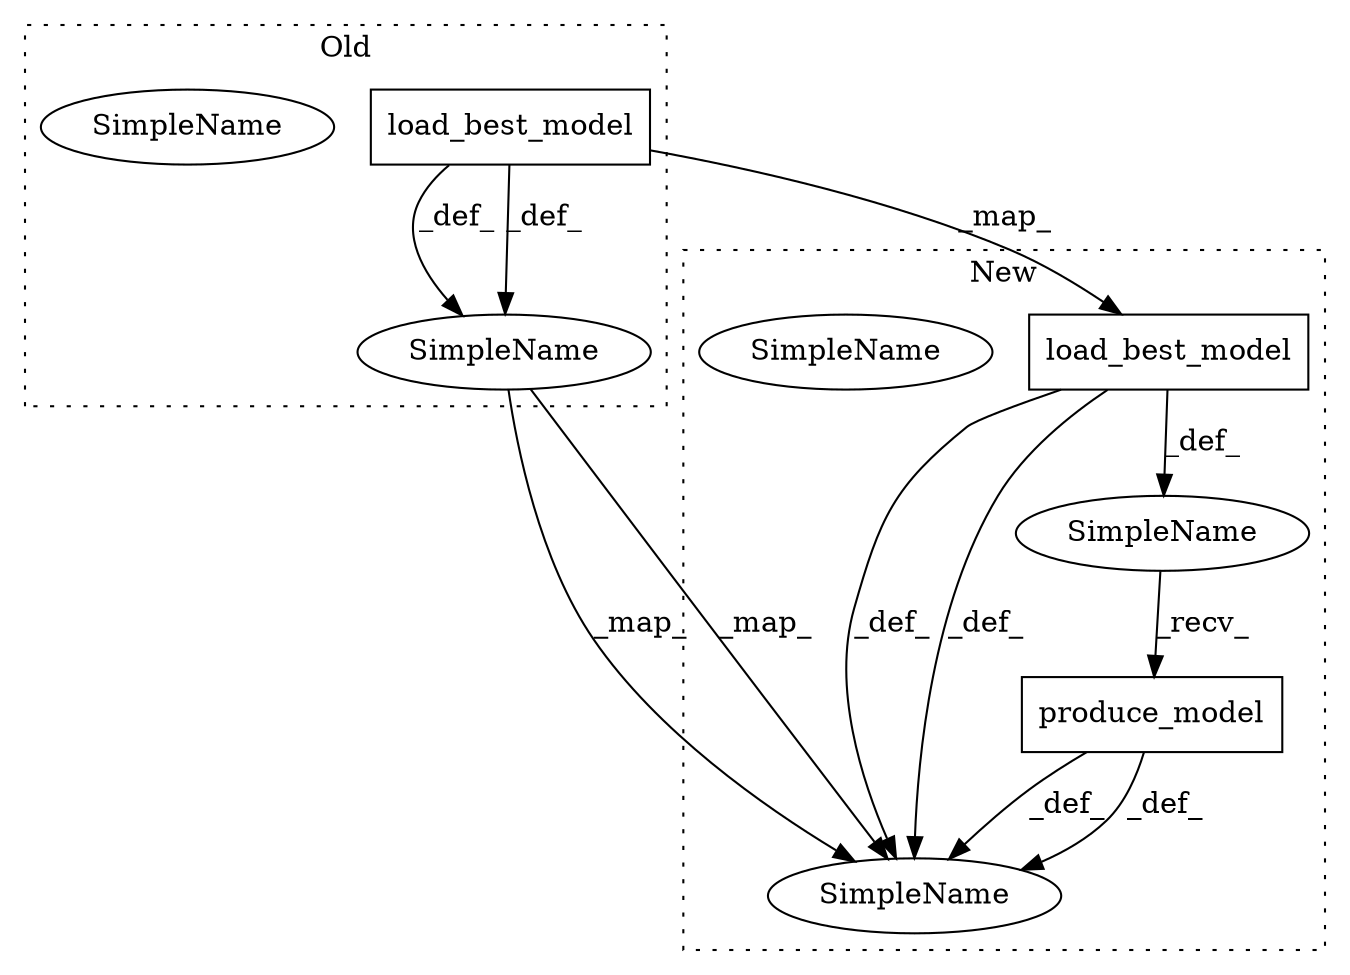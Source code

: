 digraph G {
subgraph cluster0 {
1 [label="load_best_model" a="32" s="8388" l="17" shape="box"];
4 [label="SimpleName" a="42" s="8361" l="5" shape="ellipse"];
7 [label="SimpleName" a="42" s="8361" l="5" shape="ellipse"];
label = "Old";
style="dotted";
}
subgraph cluster1 {
2 [label="load_best_model" a="32" s="7551" l="17" shape="box"];
3 [label="produce_model" a="32" s="7569" l="15" shape="box"];
5 [label="SimpleName" a="42" s="7524" l="5" shape="ellipse"];
6 [label="SimpleName" a="42" s="7524" l="5" shape="ellipse"];
8 [label="SimpleName" a="42" s="" l="" shape="ellipse"];
label = "New";
style="dotted";
}
1 -> 7 [label="_def_"];
1 -> 7 [label="_def_"];
1 -> 2 [label="_map_"];
2 -> 6 [label="_def_"];
2 -> 6 [label="_def_"];
2 -> 8 [label="_def_"];
3 -> 6 [label="_def_"];
3 -> 6 [label="_def_"];
7 -> 6 [label="_map_"];
7 -> 6 [label="_map_"];
8 -> 3 [label="_recv_"];
}